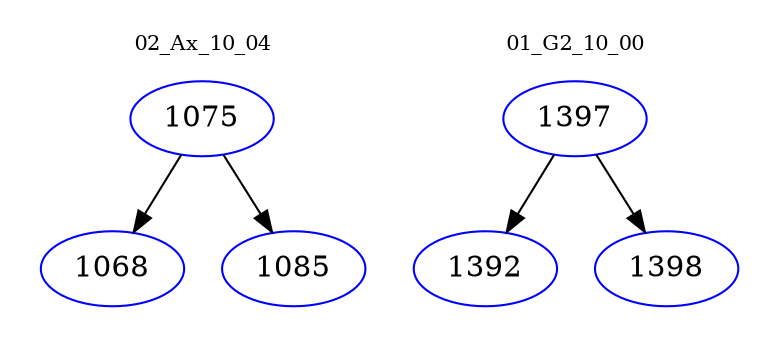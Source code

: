 digraph{
subgraph cluster_0 {
color = white
label = "02_Ax_10_04";
fontsize=10;
T0_1075 [label="1075", color="blue"]
T0_1075 -> T0_1068 [color="black"]
T0_1068 [label="1068", color="blue"]
T0_1075 -> T0_1085 [color="black"]
T0_1085 [label="1085", color="blue"]
}
subgraph cluster_1 {
color = white
label = "01_G2_10_00";
fontsize=10;
T1_1397 [label="1397", color="blue"]
T1_1397 -> T1_1392 [color="black"]
T1_1392 [label="1392", color="blue"]
T1_1397 -> T1_1398 [color="black"]
T1_1398 [label="1398", color="blue"]
}
}
